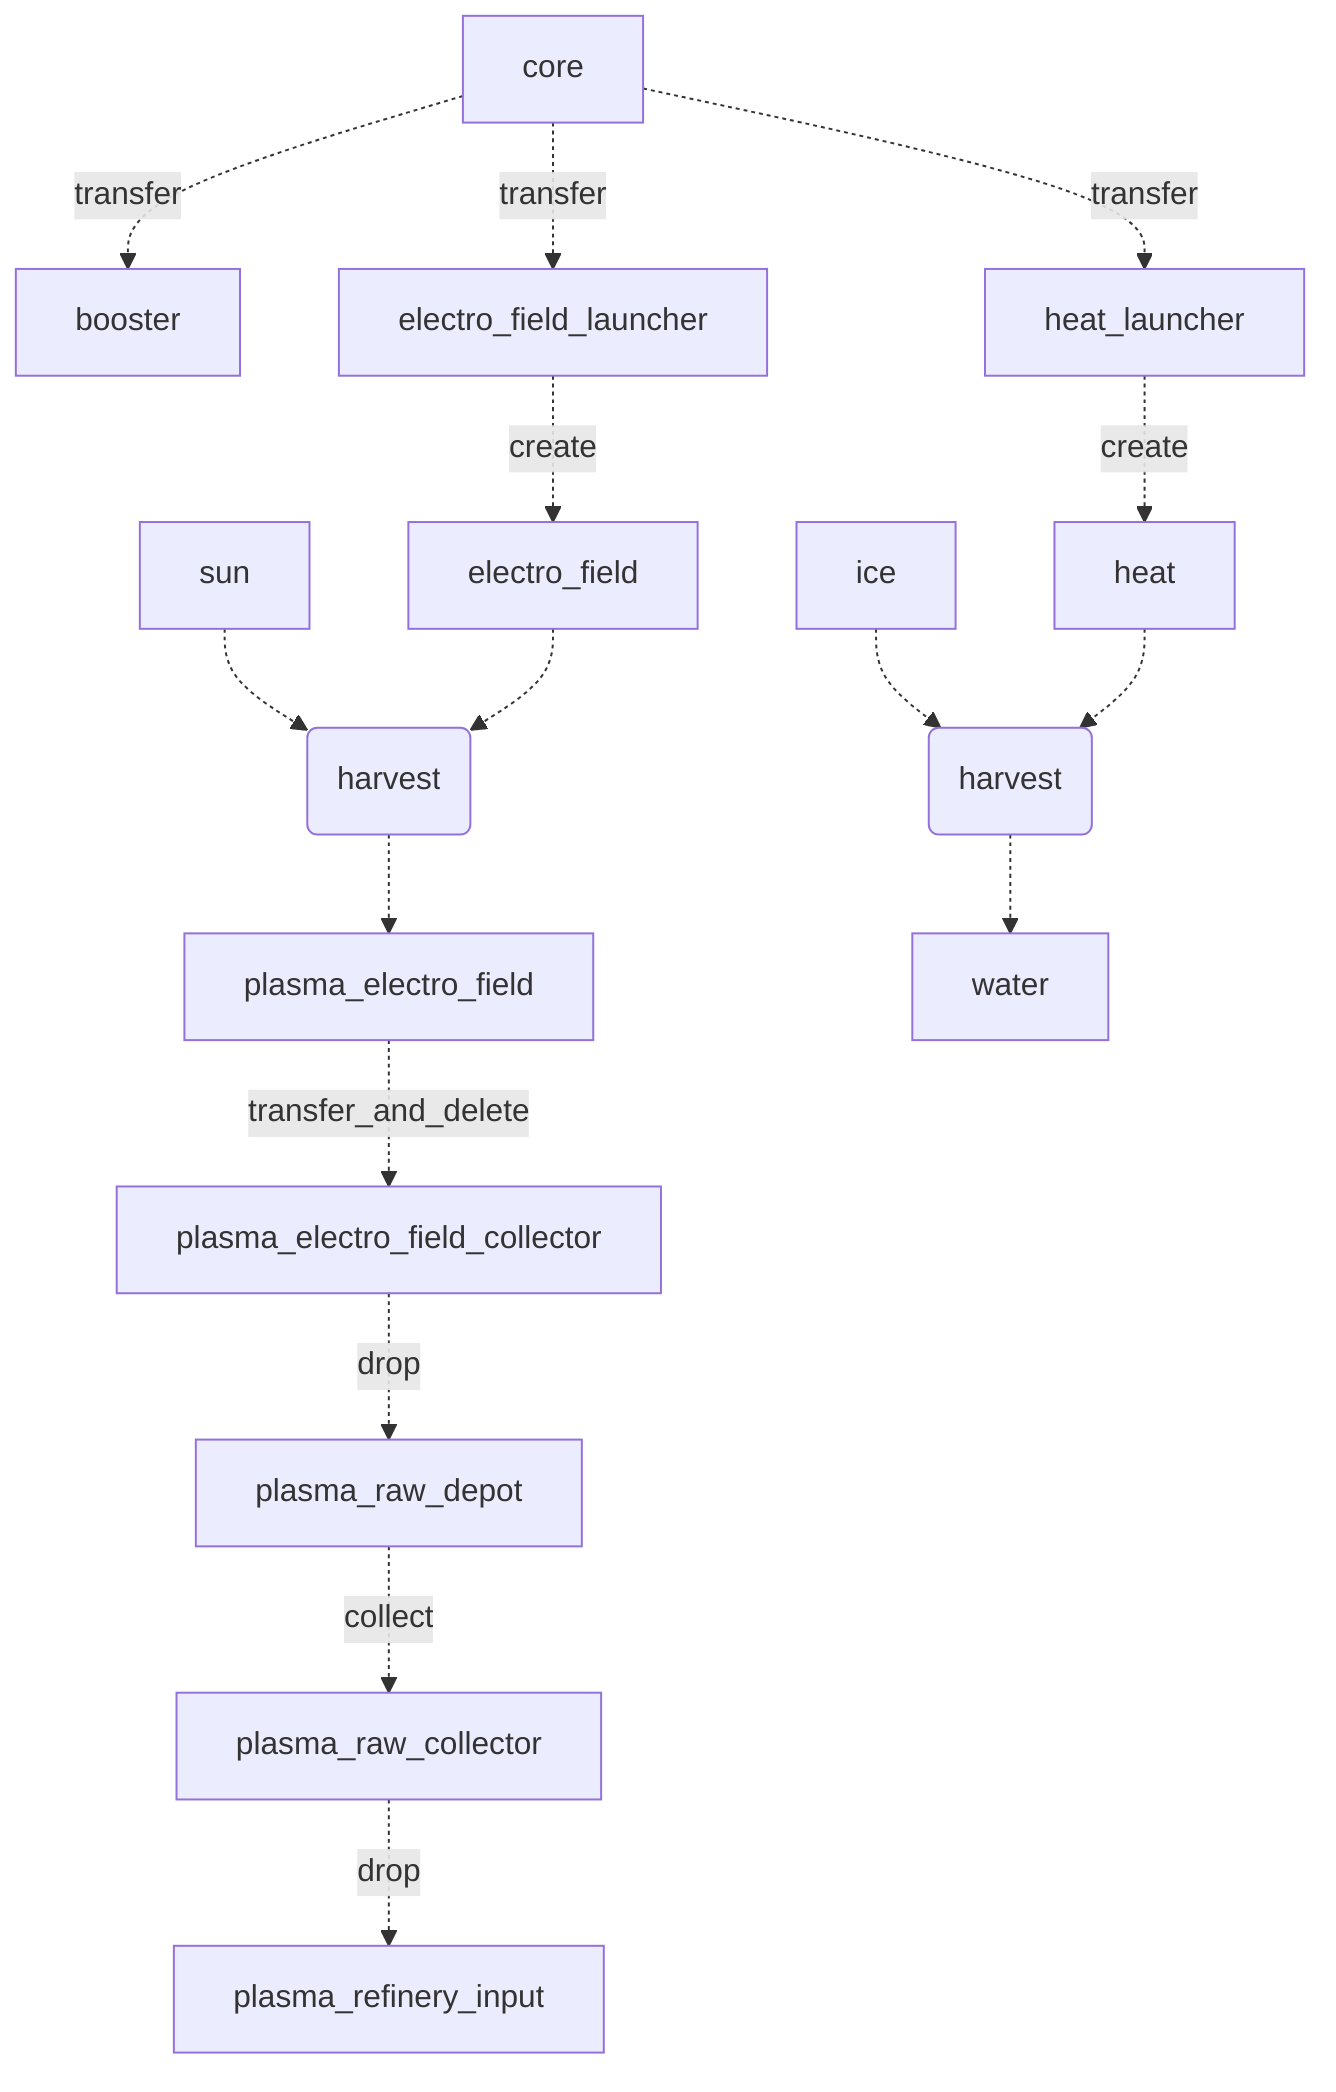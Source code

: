 flowchart TB
  core -.->|transfer| booster
  core -.->|transfer| electro_field_launcher
  core -.->|transfer| heat_launcher
  sun -.-> harvestsunelectro_field(harvest)
  electro_field -.-> harvestsunelectro_field
  harvestsunelectro_field -.-> plasma_electro_field
  ice -.-> harvesticeheat(harvest)
  heat -.-> harvesticeheat
  harvesticeheat -.-> water
  plasma_electro_field -.->|transfer_and_delete| plasma_electro_field_collector
  plasma_raw_depot -.->|collect| plasma_raw_collector
  plasma_electro_field_collector -.->|drop| plasma_raw_depot
  plasma_raw_collector -.->|drop| plasma_refinery_input
  heat_launcher -.->|create| heat
  electro_field_launcher -.->|create| electro_field